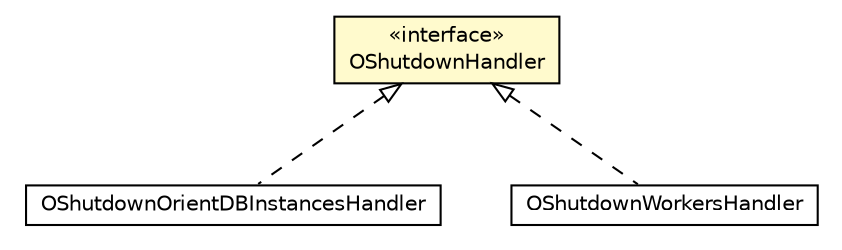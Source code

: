 #!/usr/local/bin/dot
#
# Class diagram 
# Generated by UMLGraph version R5_6-24-gf6e263 (http://www.umlgraph.org/)
#

digraph G {
	edge [fontname="Helvetica",fontsize=10,labelfontname="Helvetica",labelfontsize=10];
	node [fontname="Helvetica",fontsize=10,shape=plaintext];
	nodesep=0.25;
	ranksep=0.5;
	// com.orientechnologies.orient.core.Orient.OShutdownOrientDBInstancesHandler
	c6808828 [label=<<table title="com.orientechnologies.orient.core.Orient.OShutdownOrientDBInstancesHandler" border="0" cellborder="1" cellspacing="0" cellpadding="2" port="p" href="../Orient.OShutdownOrientDBInstancesHandler.html">
		<tr><td><table border="0" cellspacing="0" cellpadding="1">
<tr><td align="center" balign="center"> OShutdownOrientDBInstancesHandler </td></tr>
		</table></td></tr>
		</table>>, URL="../Orient.OShutdownOrientDBInstancesHandler.html", fontname="Helvetica", fontcolor="black", fontsize=10.0];
	// com.orientechnologies.orient.core.Orient.OShutdownWorkersHandler
	c6808829 [label=<<table title="com.orientechnologies.orient.core.Orient.OShutdownWorkersHandler" border="0" cellborder="1" cellspacing="0" cellpadding="2" port="p" href="../Orient.OShutdownWorkersHandler.html">
		<tr><td><table border="0" cellspacing="0" cellpadding="1">
<tr><td align="center" balign="center"> OShutdownWorkersHandler </td></tr>
		</table></td></tr>
		</table>>, URL="../Orient.OShutdownWorkersHandler.html", fontname="Helvetica", fontcolor="black", fontsize=10.0];
	// com.orientechnologies.orient.core.shutdown.OShutdownHandler
	c6809203 [label=<<table title="com.orientechnologies.orient.core.shutdown.OShutdownHandler" border="0" cellborder="1" cellspacing="0" cellpadding="2" port="p" bgcolor="lemonChiffon" href="./OShutdownHandler.html">
		<tr><td><table border="0" cellspacing="0" cellpadding="1">
<tr><td align="center" balign="center"> &#171;interface&#187; </td></tr>
<tr><td align="center" balign="center"> OShutdownHandler </td></tr>
		</table></td></tr>
		</table>>, URL="./OShutdownHandler.html", fontname="Helvetica", fontcolor="black", fontsize=10.0];
	//com.orientechnologies.orient.core.Orient.OShutdownOrientDBInstancesHandler implements com.orientechnologies.orient.core.shutdown.OShutdownHandler
	c6809203:p -> c6808828:p [dir=back,arrowtail=empty,style=dashed];
	//com.orientechnologies.orient.core.Orient.OShutdownWorkersHandler implements com.orientechnologies.orient.core.shutdown.OShutdownHandler
	c6809203:p -> c6808829:p [dir=back,arrowtail=empty,style=dashed];
}

